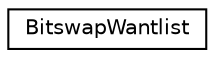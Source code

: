 digraph "Graphical Class Hierarchy"
{
  edge [fontname="Helvetica",fontsize="10",labelfontname="Helvetica",labelfontsize="10"];
  node [fontname="Helvetica",fontsize="10",shape=record];
  rankdir="LR";
  Node0 [label="BitswapWantlist",height=0.2,width=0.4,color="black", fillcolor="white", style="filled",URL="$struct_bitswap_wantlist.html"];
}
